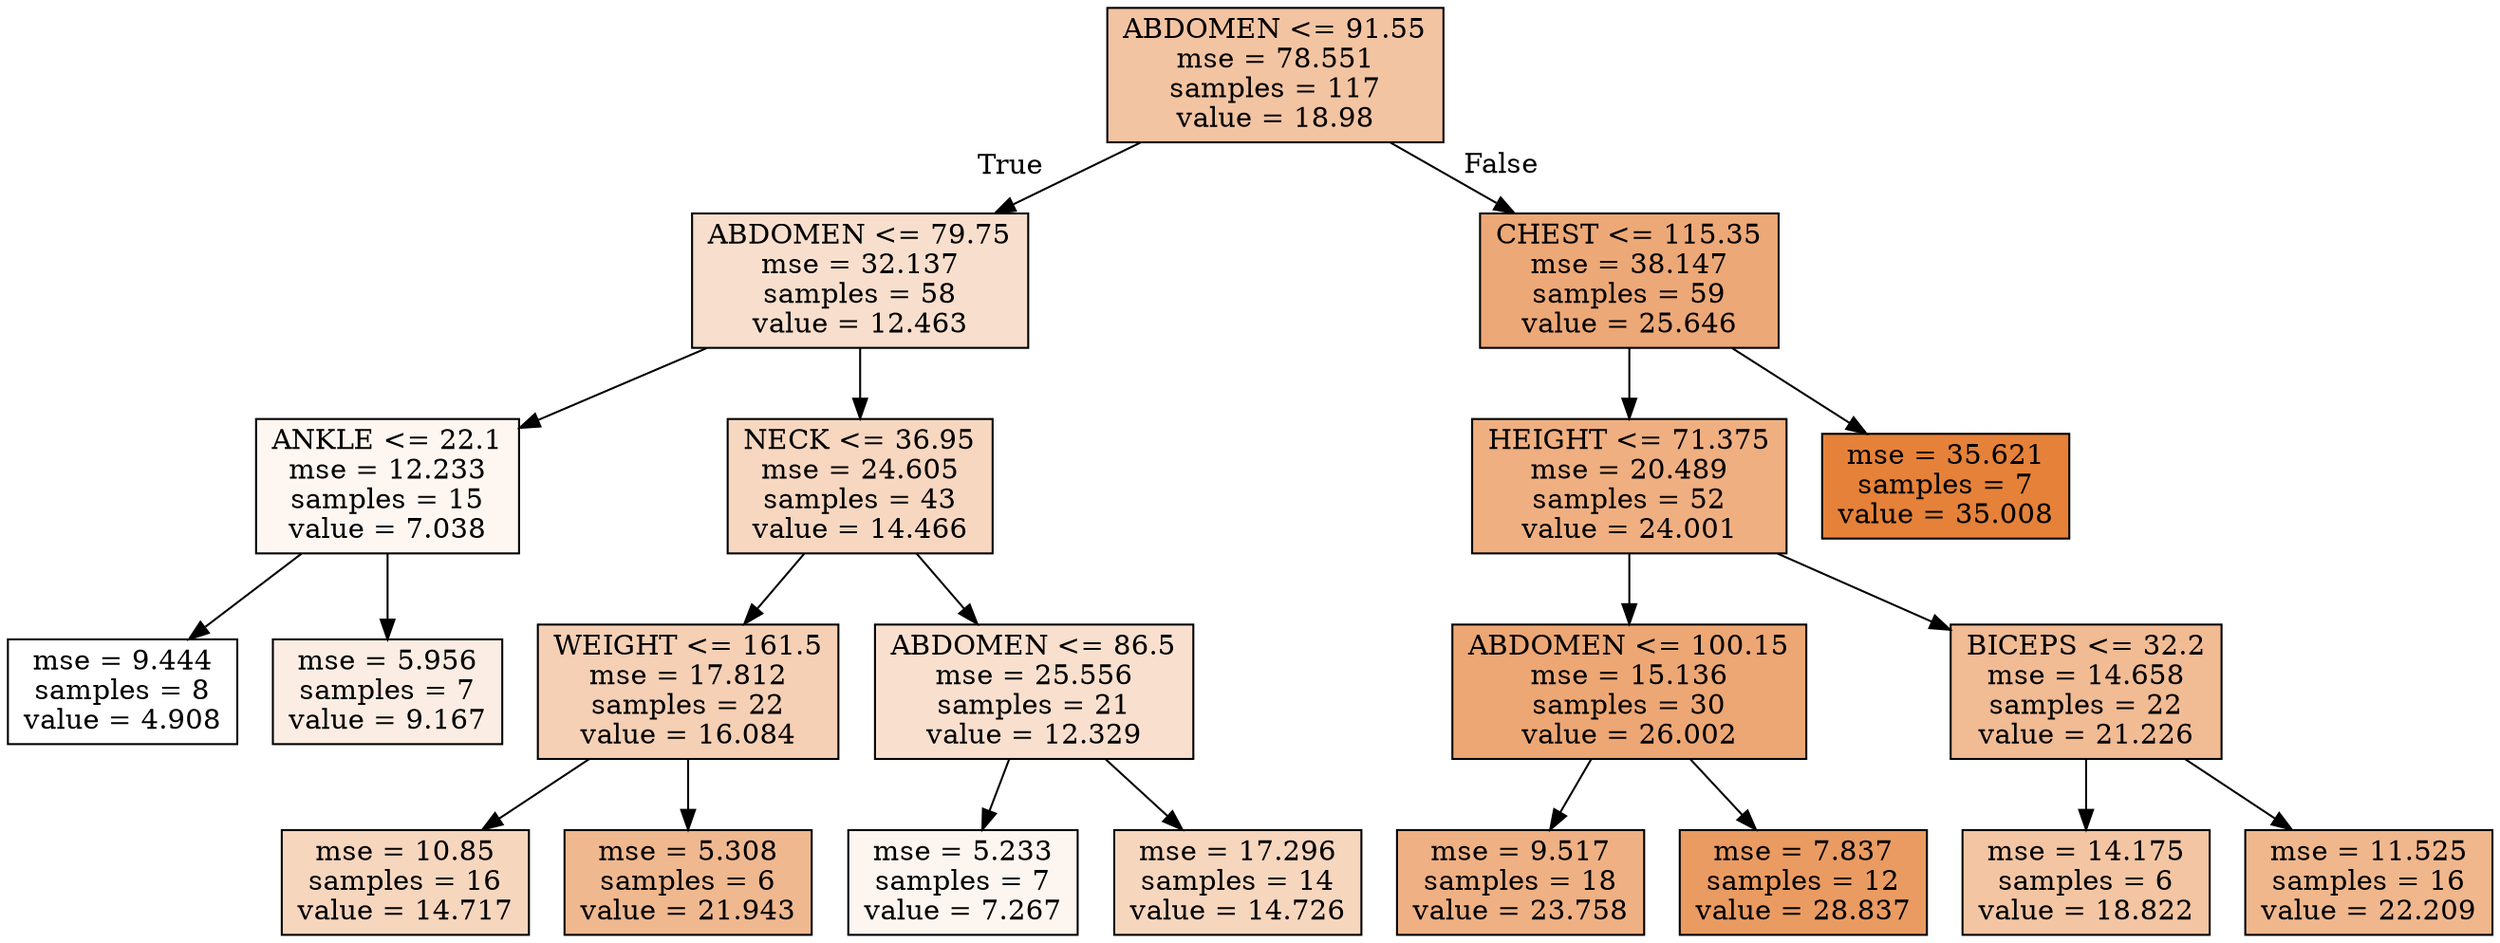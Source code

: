 digraph Tree {
node [shape=box, style="filled", color="black"] ;
0 [label="ABDOMEN <= 91.55\nmse = 78.551\nsamples = 117\nvalue = 18.98", fillcolor="#f3c4a2"] ;
1 [label="ABDOMEN <= 79.75\nmse = 32.137\nsamples = 58\nvalue = 12.463", fillcolor="#f8dfcd"] ;
0 -> 1 [labeldistance=2.5, labelangle=45, headlabel="True"] ;
2 [label="ANKLE <= 22.1\nmse = 12.233\nsamples = 15\nvalue = 7.038", fillcolor="#fdf6f1"] ;
1 -> 2 ;
3 [label="mse = 9.444\nsamples = 8\nvalue = 4.908", fillcolor="#ffffff"] ;
2 -> 3 ;
4 [label="mse = 5.956\nsamples = 7\nvalue = 9.167", fillcolor="#fbede3"] ;
2 -> 4 ;
5 [label="NECK <= 36.95\nmse = 24.605\nsamples = 43\nvalue = 14.466", fillcolor="#f7d7c0"] ;
1 -> 5 ;
6 [label="WEIGHT <= 161.5\nmse = 17.812\nsamples = 22\nvalue = 16.084", fillcolor="#f5d0b5"] ;
5 -> 6 ;
7 [label="mse = 10.85\nsamples = 16\nvalue = 14.717", fillcolor="#f7d6be"] ;
6 -> 7 ;
8 [label="mse = 5.308\nsamples = 6\nvalue = 21.943", fillcolor="#f0b88f"] ;
6 -> 8 ;
9 [label="ABDOMEN <= 86.5\nmse = 25.556\nsamples = 21\nvalue = 12.329", fillcolor="#f9e0ce"] ;
5 -> 9 ;
10 [label="mse = 5.233\nsamples = 7\nvalue = 7.267", fillcolor="#fdf5ef"] ;
9 -> 10 ;
11 [label="mse = 17.296\nsamples = 14\nvalue = 14.726", fillcolor="#f7d6be"] ;
9 -> 11 ;
12 [label="CHEST <= 115.35\nmse = 38.147\nsamples = 59\nvalue = 25.646", fillcolor="#eda877"] ;
0 -> 12 [labeldistance=2.5, labelangle=-45, headlabel="False"] ;
13 [label="HEIGHT <= 71.375\nmse = 20.489\nsamples = 52\nvalue = 24.001", fillcolor="#efaf81"] ;
12 -> 13 ;
14 [label="ABDOMEN <= 100.15\nmse = 15.136\nsamples = 30\nvalue = 26.002", fillcolor="#eda774"] ;
13 -> 14 ;
15 [label="mse = 9.517\nsamples = 18\nvalue = 23.758", fillcolor="#efb083"] ;
14 -> 15 ;
16 [label="mse = 7.837\nsamples = 12\nvalue = 28.837", fillcolor="#ea9b62"] ;
14 -> 16 ;
17 [label="BICEPS <= 32.2\nmse = 14.658\nsamples = 22\nvalue = 21.226", fillcolor="#f1bb94"] ;
13 -> 17 ;
18 [label="mse = 14.175\nsamples = 6\nvalue = 18.822", fillcolor="#f3c5a3"] ;
17 -> 18 ;
19 [label="mse = 11.525\nsamples = 16\nvalue = 22.209", fillcolor="#f0b78d"] ;
17 -> 19 ;
20 [label="mse = 35.621\nsamples = 7\nvalue = 35.008", fillcolor="#e58139"] ;
12 -> 20 ;
}